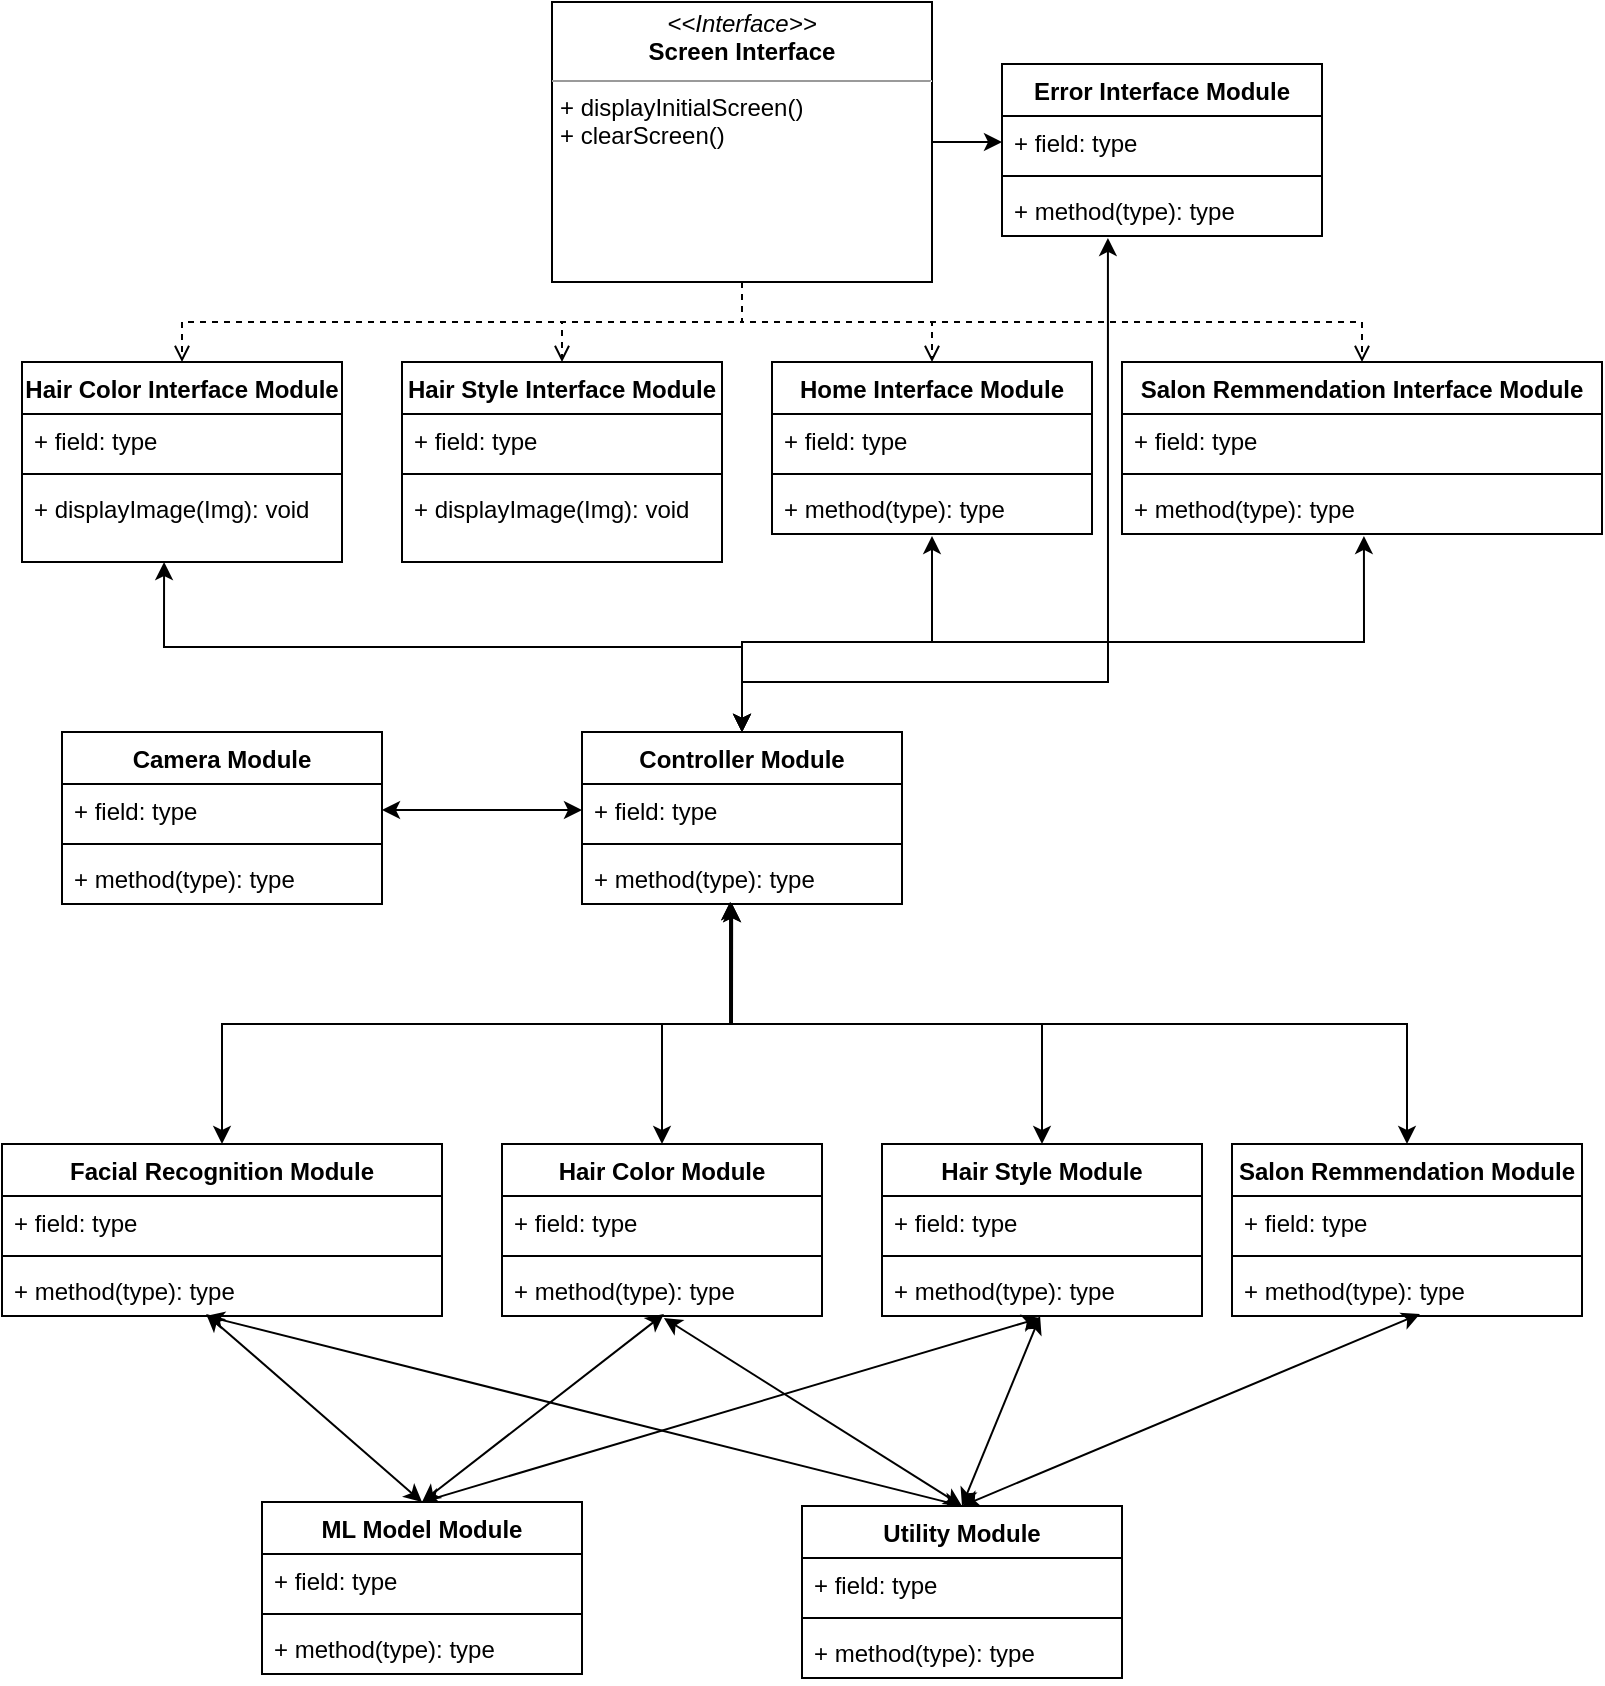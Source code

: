 <mxfile version="13.7.9" type="device"><diagram name="Page-1" id="c4acf3e9-155e-7222-9cf6-157b1a14988f"><mxGraphModel dx="1106" dy="746" grid="1" gridSize="10" guides="1" tooltips="1" connect="1" arrows="1" fold="1" page="1" pageScale="1" pageWidth="850" pageHeight="1100" background="#ffffff" math="0" shadow="0"><root><mxCell id="0"/><mxCell id="1" parent="0"/><mxCell id="lHLKFGQcc33OAMFTjZx2-29" style="edgeStyle=orthogonalEdgeStyle;rounded=0;orthogonalLoop=1;jettySize=auto;html=1;exitX=0.5;exitY=1;exitDx=0;exitDy=0;entryX=0.5;entryY=0;entryDx=0;entryDy=0;dashed=1;endArrow=open;endFill=0;" edge="1" parent="1" source="lHLKFGQcc33OAMFTjZx2-10" target="lHLKFGQcc33OAMFTjZx2-1"><mxGeometry relative="1" as="geometry"/></mxCell><mxCell id="lHLKFGQcc33OAMFTjZx2-30" style="edgeStyle=orthogonalEdgeStyle;rounded=0;orthogonalLoop=1;jettySize=auto;html=1;exitX=0.5;exitY=1;exitDx=0;exitDy=0;dashed=1;endArrow=open;endFill=0;" edge="1" parent="1" source="lHLKFGQcc33OAMFTjZx2-10" target="lHLKFGQcc33OAMFTjZx2-5"><mxGeometry relative="1" as="geometry"/></mxCell><mxCell id="lHLKFGQcc33OAMFTjZx2-31" style="edgeStyle=orthogonalEdgeStyle;rounded=0;orthogonalLoop=1;jettySize=auto;html=1;exitX=0.5;exitY=1;exitDx=0;exitDy=0;entryX=0.5;entryY=0;entryDx=0;entryDy=0;dashed=1;endArrow=open;endFill=0;" edge="1" parent="1" source="lHLKFGQcc33OAMFTjZx2-10" target="lHLKFGQcc33OAMFTjZx2-11"><mxGeometry relative="1" as="geometry"/></mxCell><mxCell id="lHLKFGQcc33OAMFTjZx2-32" style="edgeStyle=orthogonalEdgeStyle;rounded=0;orthogonalLoop=1;jettySize=auto;html=1;exitX=0.5;exitY=1;exitDx=0;exitDy=0;entryX=0.5;entryY=0;entryDx=0;entryDy=0;dashed=1;endArrow=open;endFill=0;" edge="1" parent="1" source="lHLKFGQcc33OAMFTjZx2-10" target="lHLKFGQcc33OAMFTjZx2-15"><mxGeometry relative="1" as="geometry"/></mxCell><mxCell id="lHLKFGQcc33OAMFTjZx2-35" style="edgeStyle=orthogonalEdgeStyle;rounded=0;orthogonalLoop=1;jettySize=auto;html=1;exitX=1;exitY=0.5;exitDx=0;exitDy=0;entryX=0;entryY=0.5;entryDx=0;entryDy=0;" edge="1" parent="1" source="lHLKFGQcc33OAMFTjZx2-10" target="lHLKFGQcc33OAMFTjZx2-21"><mxGeometry relative="1" as="geometry"/></mxCell><mxCell id="lHLKFGQcc33OAMFTjZx2-10" value="&lt;p style=&quot;margin: 0px ; margin-top: 4px ; text-align: center&quot;&gt;&lt;i&gt;&amp;lt;&amp;lt;Interface&amp;gt;&amp;gt;&lt;/i&gt;&lt;br&gt;&lt;b&gt;Screen Interface&lt;/b&gt;&lt;/p&gt;&lt;hr size=&quot;1&quot;&gt;&lt;p style=&quot;margin: 0px ; margin-left: 4px&quot;&gt;+ displayInitialScreen()&lt;br&gt;&lt;/p&gt;&lt;p style=&quot;margin: 0px ; margin-left: 4px&quot;&gt;+ clearScreen()&lt;/p&gt;" style="verticalAlign=top;align=left;overflow=fill;fontSize=12;fontFamily=Helvetica;html=1;" vertex="1" parent="1"><mxGeometry x="315" y="40" width="190" height="140" as="geometry"/></mxCell><mxCell id="lHLKFGQcc33OAMFTjZx2-1" value="Hair Color Interface Module" style="swimlane;fontStyle=1;align=center;verticalAlign=top;childLayout=stackLayout;horizontal=1;startSize=26;horizontalStack=0;resizeParent=1;resizeParentMax=0;resizeLast=0;collapsible=1;marginBottom=0;" vertex="1" parent="1"><mxGeometry x="50" y="220" width="160" height="100" as="geometry"/></mxCell><mxCell id="lHLKFGQcc33OAMFTjZx2-2" value="+ field: type" style="text;strokeColor=none;fillColor=none;align=left;verticalAlign=top;spacingLeft=4;spacingRight=4;overflow=hidden;rotatable=0;points=[[0,0.5],[1,0.5]];portConstraint=eastwest;" vertex="1" parent="lHLKFGQcc33OAMFTjZx2-1"><mxGeometry y="26" width="160" height="26" as="geometry"/></mxCell><mxCell id="lHLKFGQcc33OAMFTjZx2-3" value="" style="line;strokeWidth=1;fillColor=none;align=left;verticalAlign=middle;spacingTop=-1;spacingLeft=3;spacingRight=3;rotatable=0;labelPosition=right;points=[];portConstraint=eastwest;" vertex="1" parent="lHLKFGQcc33OAMFTjZx2-1"><mxGeometry y="52" width="160" height="8" as="geometry"/></mxCell><mxCell id="lHLKFGQcc33OAMFTjZx2-4" value="+ displayImage(Img): void" style="text;strokeColor=none;fillColor=none;align=left;verticalAlign=top;spacingLeft=4;spacingRight=4;overflow=hidden;rotatable=0;points=[[0,0.5],[1,0.5]];portConstraint=eastwest;" vertex="1" parent="lHLKFGQcc33OAMFTjZx2-1"><mxGeometry y="60" width="160" height="40" as="geometry"/></mxCell><mxCell id="lHLKFGQcc33OAMFTjZx2-5" value="Hair Style Interface Module" style="swimlane;fontStyle=1;align=center;verticalAlign=top;childLayout=stackLayout;horizontal=1;startSize=26;horizontalStack=0;resizeParent=1;resizeParentMax=0;resizeLast=0;collapsible=1;marginBottom=0;" vertex="1" parent="1"><mxGeometry x="240" y="220" width="160" height="100" as="geometry"/></mxCell><mxCell id="lHLKFGQcc33OAMFTjZx2-6" value="+ field: type" style="text;strokeColor=none;fillColor=none;align=left;verticalAlign=top;spacingLeft=4;spacingRight=4;overflow=hidden;rotatable=0;points=[[0,0.5],[1,0.5]];portConstraint=eastwest;" vertex="1" parent="lHLKFGQcc33OAMFTjZx2-5"><mxGeometry y="26" width="160" height="26" as="geometry"/></mxCell><mxCell id="lHLKFGQcc33OAMFTjZx2-7" value="" style="line;strokeWidth=1;fillColor=none;align=left;verticalAlign=middle;spacingTop=-1;spacingLeft=3;spacingRight=3;rotatable=0;labelPosition=right;points=[];portConstraint=eastwest;" vertex="1" parent="lHLKFGQcc33OAMFTjZx2-5"><mxGeometry y="52" width="160" height="8" as="geometry"/></mxCell><mxCell id="lHLKFGQcc33OAMFTjZx2-8" value="+ displayImage(Img): void" style="text;strokeColor=none;fillColor=none;align=left;verticalAlign=top;spacingLeft=4;spacingRight=4;overflow=hidden;rotatable=0;points=[[0,0.5],[1,0.5]];portConstraint=eastwest;" vertex="1" parent="lHLKFGQcc33OAMFTjZx2-5"><mxGeometry y="60" width="160" height="40" as="geometry"/></mxCell><mxCell id="lHLKFGQcc33OAMFTjZx2-11" value="Home Interface Module" style="swimlane;fontStyle=1;align=center;verticalAlign=top;childLayout=stackLayout;horizontal=1;startSize=26;horizontalStack=0;resizeParent=1;resizeParentMax=0;resizeLast=0;collapsible=1;marginBottom=0;" vertex="1" parent="1"><mxGeometry x="425" y="220" width="160" height="86" as="geometry"/></mxCell><mxCell id="lHLKFGQcc33OAMFTjZx2-12" value="+ field: type" style="text;strokeColor=none;fillColor=none;align=left;verticalAlign=top;spacingLeft=4;spacingRight=4;overflow=hidden;rotatable=0;points=[[0,0.5],[1,0.5]];portConstraint=eastwest;" vertex="1" parent="lHLKFGQcc33OAMFTjZx2-11"><mxGeometry y="26" width="160" height="26" as="geometry"/></mxCell><mxCell id="lHLKFGQcc33OAMFTjZx2-13" value="" style="line;strokeWidth=1;fillColor=none;align=left;verticalAlign=middle;spacingTop=-1;spacingLeft=3;spacingRight=3;rotatable=0;labelPosition=right;points=[];portConstraint=eastwest;" vertex="1" parent="lHLKFGQcc33OAMFTjZx2-11"><mxGeometry y="52" width="160" height="8" as="geometry"/></mxCell><mxCell id="lHLKFGQcc33OAMFTjZx2-14" value="+ method(type): type" style="text;strokeColor=none;fillColor=none;align=left;verticalAlign=top;spacingLeft=4;spacingRight=4;overflow=hidden;rotatable=0;points=[[0,0.5],[1,0.5]];portConstraint=eastwest;" vertex="1" parent="lHLKFGQcc33OAMFTjZx2-11"><mxGeometry y="60" width="160" height="26" as="geometry"/></mxCell><mxCell id="lHLKFGQcc33OAMFTjZx2-15" value="Salon Remmendation Interface Module" style="swimlane;fontStyle=1;align=center;verticalAlign=top;childLayout=stackLayout;horizontal=1;startSize=26;horizontalStack=0;resizeParent=1;resizeParentMax=0;resizeLast=0;collapsible=1;marginBottom=0;" vertex="1" parent="1"><mxGeometry x="600" y="220" width="240" height="86" as="geometry"><mxRectangle x="630" y="220" width="160" height="30" as="alternateBounds"/></mxGeometry></mxCell><mxCell id="lHLKFGQcc33OAMFTjZx2-16" value="+ field: type" style="text;strokeColor=none;fillColor=none;align=left;verticalAlign=top;spacingLeft=4;spacingRight=4;overflow=hidden;rotatable=0;points=[[0,0.5],[1,0.5]];portConstraint=eastwest;" vertex="1" parent="lHLKFGQcc33OAMFTjZx2-15"><mxGeometry y="26" width="240" height="26" as="geometry"/></mxCell><mxCell id="lHLKFGQcc33OAMFTjZx2-17" value="" style="line;strokeWidth=1;fillColor=none;align=left;verticalAlign=middle;spacingTop=-1;spacingLeft=3;spacingRight=3;rotatable=0;labelPosition=right;points=[];portConstraint=eastwest;" vertex="1" parent="lHLKFGQcc33OAMFTjZx2-15"><mxGeometry y="52" width="240" height="8" as="geometry"/></mxCell><mxCell id="lHLKFGQcc33OAMFTjZx2-18" value="+ method(type): type" style="text;strokeColor=none;fillColor=none;align=left;verticalAlign=top;spacingLeft=4;spacingRight=4;overflow=hidden;rotatable=0;points=[[0,0.5],[1,0.5]];portConstraint=eastwest;" vertex="1" parent="lHLKFGQcc33OAMFTjZx2-15"><mxGeometry y="60" width="240" height="26" as="geometry"/></mxCell><mxCell id="lHLKFGQcc33OAMFTjZx2-20" value="Error Interface Module" style="swimlane;fontStyle=1;align=center;verticalAlign=top;childLayout=stackLayout;horizontal=1;startSize=26;horizontalStack=0;resizeParent=1;resizeParentMax=0;resizeLast=0;collapsible=1;marginBottom=0;" vertex="1" parent="1"><mxGeometry x="540" y="71" width="160" height="86" as="geometry"/></mxCell><mxCell id="lHLKFGQcc33OAMFTjZx2-21" value="+ field: type" style="text;strokeColor=none;fillColor=none;align=left;verticalAlign=top;spacingLeft=4;spacingRight=4;overflow=hidden;rotatable=0;points=[[0,0.5],[1,0.5]];portConstraint=eastwest;" vertex="1" parent="lHLKFGQcc33OAMFTjZx2-20"><mxGeometry y="26" width="160" height="26" as="geometry"/></mxCell><mxCell id="lHLKFGQcc33OAMFTjZx2-22" value="" style="line;strokeWidth=1;fillColor=none;align=left;verticalAlign=middle;spacingTop=-1;spacingLeft=3;spacingRight=3;rotatable=0;labelPosition=right;points=[];portConstraint=eastwest;" vertex="1" parent="lHLKFGQcc33OAMFTjZx2-20"><mxGeometry y="52" width="160" height="8" as="geometry"/></mxCell><mxCell id="lHLKFGQcc33OAMFTjZx2-23" value="+ method(type): type" style="text;strokeColor=none;fillColor=none;align=left;verticalAlign=top;spacingLeft=4;spacingRight=4;overflow=hidden;rotatable=0;points=[[0,0.5],[1,0.5]];portConstraint=eastwest;" vertex="1" parent="lHLKFGQcc33OAMFTjZx2-20"><mxGeometry y="60" width="160" height="26" as="geometry"/></mxCell><mxCell id="lHLKFGQcc33OAMFTjZx2-62" style="edgeStyle=orthogonalEdgeStyle;rounded=0;orthogonalLoop=1;jettySize=auto;html=1;exitX=0.5;exitY=0;exitDx=0;exitDy=0;entryX=0.444;entryY=1;entryDx=0;entryDy=0;entryPerimeter=0;startArrow=classic;startFill=1;endArrow=classic;endFill=1;" edge="1" parent="1" source="lHLKFGQcc33OAMFTjZx2-24" target="lHLKFGQcc33OAMFTjZx2-4"><mxGeometry relative="1" as="geometry"/></mxCell><mxCell id="lHLKFGQcc33OAMFTjZx2-63" style="edgeStyle=orthogonalEdgeStyle;rounded=0;orthogonalLoop=1;jettySize=auto;html=1;exitX=0.5;exitY=0;exitDx=0;exitDy=0;entryX=0.504;entryY=1.038;entryDx=0;entryDy=0;entryPerimeter=0;startArrow=classic;startFill=1;endArrow=classic;endFill=1;" edge="1" parent="1" source="lHLKFGQcc33OAMFTjZx2-24" target="lHLKFGQcc33OAMFTjZx2-18"><mxGeometry relative="1" as="geometry"><Array as="points"><mxPoint x="410" y="360"/><mxPoint x="721" y="360"/></Array></mxGeometry></mxCell><mxCell id="lHLKFGQcc33OAMFTjZx2-65" style="edgeStyle=orthogonalEdgeStyle;rounded=0;orthogonalLoop=1;jettySize=auto;html=1;exitX=0.5;exitY=0;exitDx=0;exitDy=0;entryX=0.5;entryY=1.038;entryDx=0;entryDy=0;entryPerimeter=0;startArrow=classic;startFill=1;endArrow=classic;endFill=1;" edge="1" parent="1" source="lHLKFGQcc33OAMFTjZx2-24" target="lHLKFGQcc33OAMFTjZx2-14"><mxGeometry relative="1" as="geometry"><Array as="points"><mxPoint x="410" y="360"/><mxPoint x="505" y="360"/></Array></mxGeometry></mxCell><mxCell id="lHLKFGQcc33OAMFTjZx2-68" style="edgeStyle=orthogonalEdgeStyle;rounded=0;orthogonalLoop=1;jettySize=auto;html=1;exitX=0.5;exitY=0;exitDx=0;exitDy=0;entryX=0.331;entryY=1.038;entryDx=0;entryDy=0;entryPerimeter=0;startArrow=classic;startFill=1;endArrow=classic;endFill=1;" edge="1" parent="1" source="lHLKFGQcc33OAMFTjZx2-24" target="lHLKFGQcc33OAMFTjZx2-23"><mxGeometry relative="1" as="geometry"><Array as="points"><mxPoint x="410" y="380"/><mxPoint x="593" y="380"/></Array></mxGeometry></mxCell><mxCell id="lHLKFGQcc33OAMFTjZx2-24" value="Controller Module" style="swimlane;fontStyle=1;align=center;verticalAlign=top;childLayout=stackLayout;horizontal=1;startSize=26;horizontalStack=0;resizeParent=1;resizeParentMax=0;resizeLast=0;collapsible=1;marginBottom=0;" vertex="1" parent="1"><mxGeometry x="330" y="405" width="160" height="86" as="geometry"/></mxCell><mxCell id="lHLKFGQcc33OAMFTjZx2-25" value="+ field: type" style="text;strokeColor=none;fillColor=none;align=left;verticalAlign=top;spacingLeft=4;spacingRight=4;overflow=hidden;rotatable=0;points=[[0,0.5],[1,0.5]];portConstraint=eastwest;" vertex="1" parent="lHLKFGQcc33OAMFTjZx2-24"><mxGeometry y="26" width="160" height="26" as="geometry"/></mxCell><mxCell id="lHLKFGQcc33OAMFTjZx2-26" value="" style="line;strokeWidth=1;fillColor=none;align=left;verticalAlign=middle;spacingTop=-1;spacingLeft=3;spacingRight=3;rotatable=0;labelPosition=right;points=[];portConstraint=eastwest;" vertex="1" parent="lHLKFGQcc33OAMFTjZx2-24"><mxGeometry y="52" width="160" height="8" as="geometry"/></mxCell><mxCell id="lHLKFGQcc33OAMFTjZx2-27" value="+ method(type): type" style="text;strokeColor=none;fillColor=none;align=left;verticalAlign=top;spacingLeft=4;spacingRight=4;overflow=hidden;rotatable=0;points=[[0,0.5],[1,0.5]];portConstraint=eastwest;" vertex="1" parent="lHLKFGQcc33OAMFTjZx2-24"><mxGeometry y="60" width="160" height="26" as="geometry"/></mxCell><mxCell id="lHLKFGQcc33OAMFTjZx2-57" style="edgeStyle=orthogonalEdgeStyle;rounded=0;orthogonalLoop=1;jettySize=auto;html=1;exitX=0.5;exitY=0;exitDx=0;exitDy=0;entryX=0.463;entryY=0.962;entryDx=0;entryDy=0;entryPerimeter=0;endArrow=classic;endFill=1;startArrow=classic;startFill=1;" edge="1" parent="1" source="lHLKFGQcc33OAMFTjZx2-53" target="lHLKFGQcc33OAMFTjZx2-27"><mxGeometry relative="1" as="geometry"/></mxCell><mxCell id="lHLKFGQcc33OAMFTjZx2-53" value="Facial Recognition Module" style="swimlane;fontStyle=1;align=center;verticalAlign=top;childLayout=stackLayout;horizontal=1;startSize=26;horizontalStack=0;resizeParent=1;resizeParentMax=0;resizeLast=0;collapsible=1;marginBottom=0;" vertex="1" parent="1"><mxGeometry x="40" y="611" width="220" height="86" as="geometry"/></mxCell><mxCell id="lHLKFGQcc33OAMFTjZx2-54" value="+ field: type" style="text;strokeColor=none;fillColor=none;align=left;verticalAlign=top;spacingLeft=4;spacingRight=4;overflow=hidden;rotatable=0;points=[[0,0.5],[1,0.5]];portConstraint=eastwest;" vertex="1" parent="lHLKFGQcc33OAMFTjZx2-53"><mxGeometry y="26" width="220" height="26" as="geometry"/></mxCell><mxCell id="lHLKFGQcc33OAMFTjZx2-55" value="" style="line;strokeWidth=1;fillColor=none;align=left;verticalAlign=middle;spacingTop=-1;spacingLeft=3;spacingRight=3;rotatable=0;labelPosition=right;points=[];portConstraint=eastwest;" vertex="1" parent="lHLKFGQcc33OAMFTjZx2-53"><mxGeometry y="52" width="220" height="8" as="geometry"/></mxCell><mxCell id="lHLKFGQcc33OAMFTjZx2-56" value="+ method(type): type" style="text;strokeColor=none;fillColor=none;align=left;verticalAlign=top;spacingLeft=4;spacingRight=4;overflow=hidden;rotatable=0;points=[[0,0.5],[1,0.5]];portConstraint=eastwest;" vertex="1" parent="lHLKFGQcc33OAMFTjZx2-53"><mxGeometry y="60" width="220" height="26" as="geometry"/></mxCell><mxCell id="lHLKFGQcc33OAMFTjZx2-58" style="edgeStyle=orthogonalEdgeStyle;rounded=0;orthogonalLoop=1;jettySize=auto;html=1;exitX=0.5;exitY=0;exitDx=0;exitDy=0;entryX=0.463;entryY=0.962;entryDx=0;entryDy=0;entryPerimeter=0;startArrow=classic;startFill=1;endArrow=classic;endFill=1;" edge="1" parent="1" source="lHLKFGQcc33OAMFTjZx2-36" target="lHLKFGQcc33OAMFTjZx2-27"><mxGeometry relative="1" as="geometry"/></mxCell><mxCell id="lHLKFGQcc33OAMFTjZx2-36" value="Hair Color Module" style="swimlane;fontStyle=1;align=center;verticalAlign=top;childLayout=stackLayout;horizontal=1;startSize=26;horizontalStack=0;resizeParent=1;resizeParentMax=0;resizeLast=0;collapsible=1;marginBottom=0;" vertex="1" parent="1"><mxGeometry x="290" y="611" width="160" height="86" as="geometry"/></mxCell><mxCell id="lHLKFGQcc33OAMFTjZx2-37" value="+ field: type" style="text;strokeColor=none;fillColor=none;align=left;verticalAlign=top;spacingLeft=4;spacingRight=4;overflow=hidden;rotatable=0;points=[[0,0.5],[1,0.5]];portConstraint=eastwest;" vertex="1" parent="lHLKFGQcc33OAMFTjZx2-36"><mxGeometry y="26" width="160" height="26" as="geometry"/></mxCell><mxCell id="lHLKFGQcc33OAMFTjZx2-38" value="" style="line;strokeWidth=1;fillColor=none;align=left;verticalAlign=middle;spacingTop=-1;spacingLeft=3;spacingRight=3;rotatable=0;labelPosition=right;points=[];portConstraint=eastwest;" vertex="1" parent="lHLKFGQcc33OAMFTjZx2-36"><mxGeometry y="52" width="160" height="8" as="geometry"/></mxCell><mxCell id="lHLKFGQcc33OAMFTjZx2-39" value="+ method(type): type" style="text;strokeColor=none;fillColor=none;align=left;verticalAlign=top;spacingLeft=4;spacingRight=4;overflow=hidden;rotatable=0;points=[[0,0.5],[1,0.5]];portConstraint=eastwest;" vertex="1" parent="lHLKFGQcc33OAMFTjZx2-36"><mxGeometry y="60" width="160" height="26" as="geometry"/></mxCell><mxCell id="lHLKFGQcc33OAMFTjZx2-59" style="edgeStyle=orthogonalEdgeStyle;rounded=0;orthogonalLoop=1;jettySize=auto;html=1;exitX=0.5;exitY=0;exitDx=0;exitDy=0;entryX=0.469;entryY=1;entryDx=0;entryDy=0;entryPerimeter=0;startArrow=classic;startFill=1;endArrow=classic;endFill=1;" edge="1" parent="1" source="lHLKFGQcc33OAMFTjZx2-40" target="lHLKFGQcc33OAMFTjZx2-27"><mxGeometry relative="1" as="geometry"/></mxCell><mxCell id="lHLKFGQcc33OAMFTjZx2-40" value="Hair Style Module" style="swimlane;fontStyle=1;align=center;verticalAlign=top;childLayout=stackLayout;horizontal=1;startSize=26;horizontalStack=0;resizeParent=1;resizeParentMax=0;resizeLast=0;collapsible=1;marginBottom=0;" vertex="1" parent="1"><mxGeometry x="480" y="611" width="160" height="86" as="geometry"/></mxCell><mxCell id="lHLKFGQcc33OAMFTjZx2-41" value="+ field: type" style="text;strokeColor=none;fillColor=none;align=left;verticalAlign=top;spacingLeft=4;spacingRight=4;overflow=hidden;rotatable=0;points=[[0,0.5],[1,0.5]];portConstraint=eastwest;" vertex="1" parent="lHLKFGQcc33OAMFTjZx2-40"><mxGeometry y="26" width="160" height="26" as="geometry"/></mxCell><mxCell id="lHLKFGQcc33OAMFTjZx2-42" value="" style="line;strokeWidth=1;fillColor=none;align=left;verticalAlign=middle;spacingTop=-1;spacingLeft=3;spacingRight=3;rotatable=0;labelPosition=right;points=[];portConstraint=eastwest;" vertex="1" parent="lHLKFGQcc33OAMFTjZx2-40"><mxGeometry y="52" width="160" height="8" as="geometry"/></mxCell><mxCell id="lHLKFGQcc33OAMFTjZx2-43" value="+ method(type): type" style="text;strokeColor=none;fillColor=none;align=left;verticalAlign=top;spacingLeft=4;spacingRight=4;overflow=hidden;rotatable=0;points=[[0,0.5],[1,0.5]];portConstraint=eastwest;" vertex="1" parent="lHLKFGQcc33OAMFTjZx2-40"><mxGeometry y="60" width="160" height="26" as="geometry"/></mxCell><mxCell id="lHLKFGQcc33OAMFTjZx2-61" style="edgeStyle=orthogonalEdgeStyle;rounded=0;orthogonalLoop=1;jettySize=auto;html=1;exitX=0.5;exitY=0;exitDx=0;exitDy=0;entryX=0.469;entryY=1;entryDx=0;entryDy=0;entryPerimeter=0;startArrow=classic;startFill=1;endArrow=classic;endFill=1;" edge="1" parent="1" source="lHLKFGQcc33OAMFTjZx2-44" target="lHLKFGQcc33OAMFTjZx2-27"><mxGeometry relative="1" as="geometry"/></mxCell><mxCell id="lHLKFGQcc33OAMFTjZx2-44" value="Salon Remmendation Module" style="swimlane;fontStyle=1;align=center;verticalAlign=top;childLayout=stackLayout;horizontal=1;startSize=26;horizontalStack=0;resizeParent=1;resizeParentMax=0;resizeLast=0;collapsible=1;marginBottom=0;" vertex="1" parent="1"><mxGeometry x="655" y="611" width="175" height="86" as="geometry"><mxRectangle x="630" y="220" width="160" height="30" as="alternateBounds"/></mxGeometry></mxCell><mxCell id="lHLKFGQcc33OAMFTjZx2-45" value="+ field: type" style="text;strokeColor=none;fillColor=none;align=left;verticalAlign=top;spacingLeft=4;spacingRight=4;overflow=hidden;rotatable=0;points=[[0,0.5],[1,0.5]];portConstraint=eastwest;" vertex="1" parent="lHLKFGQcc33OAMFTjZx2-44"><mxGeometry y="26" width="175" height="26" as="geometry"/></mxCell><mxCell id="lHLKFGQcc33OAMFTjZx2-46" value="" style="line;strokeWidth=1;fillColor=none;align=left;verticalAlign=middle;spacingTop=-1;spacingLeft=3;spacingRight=3;rotatable=0;labelPosition=right;points=[];portConstraint=eastwest;" vertex="1" parent="lHLKFGQcc33OAMFTjZx2-44"><mxGeometry y="52" width="175" height="8" as="geometry"/></mxCell><mxCell id="lHLKFGQcc33OAMFTjZx2-47" value="+ method(type): type" style="text;strokeColor=none;fillColor=none;align=left;verticalAlign=top;spacingLeft=4;spacingRight=4;overflow=hidden;rotatable=0;points=[[0,0.5],[1,0.5]];portConstraint=eastwest;" vertex="1" parent="lHLKFGQcc33OAMFTjZx2-44"><mxGeometry y="60" width="175" height="26" as="geometry"/></mxCell><mxCell id="lHLKFGQcc33OAMFTjZx2-69" value="Camera Module" style="swimlane;fontStyle=1;align=center;verticalAlign=top;childLayout=stackLayout;horizontal=1;startSize=26;horizontalStack=0;resizeParent=1;resizeParentMax=0;resizeLast=0;collapsible=1;marginBottom=0;" vertex="1" parent="1"><mxGeometry x="70" y="405" width="160" height="86" as="geometry"/></mxCell><mxCell id="lHLKFGQcc33OAMFTjZx2-70" value="+ field: type" style="text;strokeColor=none;fillColor=none;align=left;verticalAlign=top;spacingLeft=4;spacingRight=4;overflow=hidden;rotatable=0;points=[[0,0.5],[1,0.5]];portConstraint=eastwest;" vertex="1" parent="lHLKFGQcc33OAMFTjZx2-69"><mxGeometry y="26" width="160" height="26" as="geometry"/></mxCell><mxCell id="lHLKFGQcc33OAMFTjZx2-71" value="" style="line;strokeWidth=1;fillColor=none;align=left;verticalAlign=middle;spacingTop=-1;spacingLeft=3;spacingRight=3;rotatable=0;labelPosition=right;points=[];portConstraint=eastwest;" vertex="1" parent="lHLKFGQcc33OAMFTjZx2-69"><mxGeometry y="52" width="160" height="8" as="geometry"/></mxCell><mxCell id="lHLKFGQcc33OAMFTjZx2-72" value="+ method(type): type" style="text;strokeColor=none;fillColor=none;align=left;verticalAlign=top;spacingLeft=4;spacingRight=4;overflow=hidden;rotatable=0;points=[[0,0.5],[1,0.5]];portConstraint=eastwest;" vertex="1" parent="lHLKFGQcc33OAMFTjZx2-69"><mxGeometry y="60" width="160" height="26" as="geometry"/></mxCell><mxCell id="lHLKFGQcc33OAMFTjZx2-73" style="edgeStyle=orthogonalEdgeStyle;rounded=0;orthogonalLoop=1;jettySize=auto;html=1;exitX=0;exitY=0.5;exitDx=0;exitDy=0;entryX=1;entryY=0.5;entryDx=0;entryDy=0;startArrow=classic;startFill=1;endArrow=classic;endFill=1;" edge="1" parent="1" source="lHLKFGQcc33OAMFTjZx2-25" target="lHLKFGQcc33OAMFTjZx2-70"><mxGeometry relative="1" as="geometry"/></mxCell><mxCell id="lHLKFGQcc33OAMFTjZx2-82" style="rounded=0;orthogonalLoop=1;jettySize=auto;html=1;exitX=0.5;exitY=0;exitDx=0;exitDy=0;entryX=0.464;entryY=0.962;entryDx=0;entryDy=0;entryPerimeter=0;startArrow=classic;startFill=1;endArrow=classic;endFill=1;" edge="1" parent="1" source="lHLKFGQcc33OAMFTjZx2-74" target="lHLKFGQcc33OAMFTjZx2-56"><mxGeometry relative="1" as="geometry"/></mxCell><mxCell id="lHLKFGQcc33OAMFTjZx2-83" style="rounded=0;orthogonalLoop=1;jettySize=auto;html=1;exitX=0.5;exitY=0;exitDx=0;exitDy=0;entryX=0.506;entryY=0.962;entryDx=0;entryDy=0;entryPerimeter=0;startArrow=classic;startFill=1;endArrow=classic;endFill=1;" edge="1" parent="1" source="lHLKFGQcc33OAMFTjZx2-74" target="lHLKFGQcc33OAMFTjZx2-39"><mxGeometry relative="1" as="geometry"/></mxCell><mxCell id="lHLKFGQcc33OAMFTjZx2-84" style="rounded=0;orthogonalLoop=1;jettySize=auto;html=1;exitX=0.5;exitY=0;exitDx=0;exitDy=0;entryX=0.494;entryY=1.038;entryDx=0;entryDy=0;entryPerimeter=0;startArrow=classic;startFill=1;endArrow=classic;endFill=1;" edge="1" parent="1" source="lHLKFGQcc33OAMFTjZx2-74" target="lHLKFGQcc33OAMFTjZx2-43"><mxGeometry relative="1" as="geometry"/></mxCell><mxCell id="lHLKFGQcc33OAMFTjZx2-74" value="ML Model Module" style="swimlane;fontStyle=1;align=center;verticalAlign=top;childLayout=stackLayout;horizontal=1;startSize=26;horizontalStack=0;resizeParent=1;resizeParentMax=0;resizeLast=0;collapsible=1;marginBottom=0;" vertex="1" parent="1"><mxGeometry x="170" y="790" width="160" height="86" as="geometry"/></mxCell><mxCell id="lHLKFGQcc33OAMFTjZx2-75" value="+ field: type" style="text;strokeColor=none;fillColor=none;align=left;verticalAlign=top;spacingLeft=4;spacingRight=4;overflow=hidden;rotatable=0;points=[[0,0.5],[1,0.5]];portConstraint=eastwest;" vertex="1" parent="lHLKFGQcc33OAMFTjZx2-74"><mxGeometry y="26" width="160" height="26" as="geometry"/></mxCell><mxCell id="lHLKFGQcc33OAMFTjZx2-76" value="" style="line;strokeWidth=1;fillColor=none;align=left;verticalAlign=middle;spacingTop=-1;spacingLeft=3;spacingRight=3;rotatable=0;labelPosition=right;points=[];portConstraint=eastwest;" vertex="1" parent="lHLKFGQcc33OAMFTjZx2-74"><mxGeometry y="52" width="160" height="8" as="geometry"/></mxCell><mxCell id="lHLKFGQcc33OAMFTjZx2-77" value="+ method(type): type" style="text;strokeColor=none;fillColor=none;align=left;verticalAlign=top;spacingLeft=4;spacingRight=4;overflow=hidden;rotatable=0;points=[[0,0.5],[1,0.5]];portConstraint=eastwest;" vertex="1" parent="lHLKFGQcc33OAMFTjZx2-74"><mxGeometry y="60" width="160" height="26" as="geometry"/></mxCell><mxCell id="lHLKFGQcc33OAMFTjZx2-85" style="rounded=0;orthogonalLoop=1;jettySize=auto;html=1;exitX=0.5;exitY=0;exitDx=0;exitDy=0;entryX=0.537;entryY=0.962;entryDx=0;entryDy=0;entryPerimeter=0;startArrow=classic;startFill=1;endArrow=classic;endFill=1;" edge="1" parent="1" source="lHLKFGQcc33OAMFTjZx2-78" target="lHLKFGQcc33OAMFTjZx2-47"><mxGeometry relative="1" as="geometry"/></mxCell><mxCell id="lHLKFGQcc33OAMFTjZx2-86" style="rounded=0;orthogonalLoop=1;jettySize=auto;html=1;exitX=0.5;exitY=0;exitDx=0;exitDy=0;entryX=0.494;entryY=1;entryDx=0;entryDy=0;entryPerimeter=0;startArrow=classic;startFill=1;endArrow=classic;endFill=1;" edge="1" parent="1" source="lHLKFGQcc33OAMFTjZx2-78" target="lHLKFGQcc33OAMFTjZx2-43"><mxGeometry relative="1" as="geometry"/></mxCell><mxCell id="lHLKFGQcc33OAMFTjZx2-87" style="rounded=0;orthogonalLoop=1;jettySize=auto;html=1;exitX=0.5;exitY=0;exitDx=0;exitDy=0;entryX=0.506;entryY=1.038;entryDx=0;entryDy=0;entryPerimeter=0;startArrow=classic;startFill=1;endArrow=classic;endFill=1;" edge="1" parent="1" source="lHLKFGQcc33OAMFTjZx2-78" target="lHLKFGQcc33OAMFTjZx2-39"><mxGeometry relative="1" as="geometry"/></mxCell><mxCell id="lHLKFGQcc33OAMFTjZx2-88" style="rounded=0;orthogonalLoop=1;jettySize=auto;html=1;exitX=0.5;exitY=0;exitDx=0;exitDy=0;entryX=0.464;entryY=1;entryDx=0;entryDy=0;entryPerimeter=0;startArrow=classic;startFill=1;endArrow=classic;endFill=1;" edge="1" parent="1" source="lHLKFGQcc33OAMFTjZx2-78" target="lHLKFGQcc33OAMFTjZx2-56"><mxGeometry relative="1" as="geometry"/></mxCell><mxCell id="lHLKFGQcc33OAMFTjZx2-78" value="Utility Module" style="swimlane;fontStyle=1;align=center;verticalAlign=top;childLayout=stackLayout;horizontal=1;startSize=26;horizontalStack=0;resizeParent=1;resizeParentMax=0;resizeLast=0;collapsible=1;marginBottom=0;" vertex="1" parent="1"><mxGeometry x="440" y="792" width="160" height="86" as="geometry"/></mxCell><mxCell id="lHLKFGQcc33OAMFTjZx2-79" value="+ field: type" style="text;strokeColor=none;fillColor=none;align=left;verticalAlign=top;spacingLeft=4;spacingRight=4;overflow=hidden;rotatable=0;points=[[0,0.5],[1,0.5]];portConstraint=eastwest;" vertex="1" parent="lHLKFGQcc33OAMFTjZx2-78"><mxGeometry y="26" width="160" height="26" as="geometry"/></mxCell><mxCell id="lHLKFGQcc33OAMFTjZx2-80" value="" style="line;strokeWidth=1;fillColor=none;align=left;verticalAlign=middle;spacingTop=-1;spacingLeft=3;spacingRight=3;rotatable=0;labelPosition=right;points=[];portConstraint=eastwest;" vertex="1" parent="lHLKFGQcc33OAMFTjZx2-78"><mxGeometry y="52" width="160" height="8" as="geometry"/></mxCell><mxCell id="lHLKFGQcc33OAMFTjZx2-81" value="+ method(type): type" style="text;strokeColor=none;fillColor=none;align=left;verticalAlign=top;spacingLeft=4;spacingRight=4;overflow=hidden;rotatable=0;points=[[0,0.5],[1,0.5]];portConstraint=eastwest;" vertex="1" parent="lHLKFGQcc33OAMFTjZx2-78"><mxGeometry y="60" width="160" height="26" as="geometry"/></mxCell></root></mxGraphModel></diagram></mxfile>
